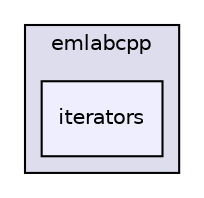 digraph "include/emlabcpp/iterators" {
  compound=true
  node [ fontsize="10", fontname="Helvetica"];
  edge [ labelfontsize="10", labelfontname="Helvetica"];
  subgraph clusterdir_e401c60e573c7244dba2167ba35f72d7 {
    graph [ bgcolor="#ddddee", pencolor="black", label="emlabcpp" fontname="Helvetica", fontsize="10", URL="dir_e401c60e573c7244dba2167ba35f72d7.html"]
  dir_d23cc4b283f7681fa42a07595366cfa6 [shape=box, label="iterators", style="filled", fillcolor="#eeeeff", pencolor="black", URL="dir_d23cc4b283f7681fa42a07595366cfa6.html"];
  }
}
